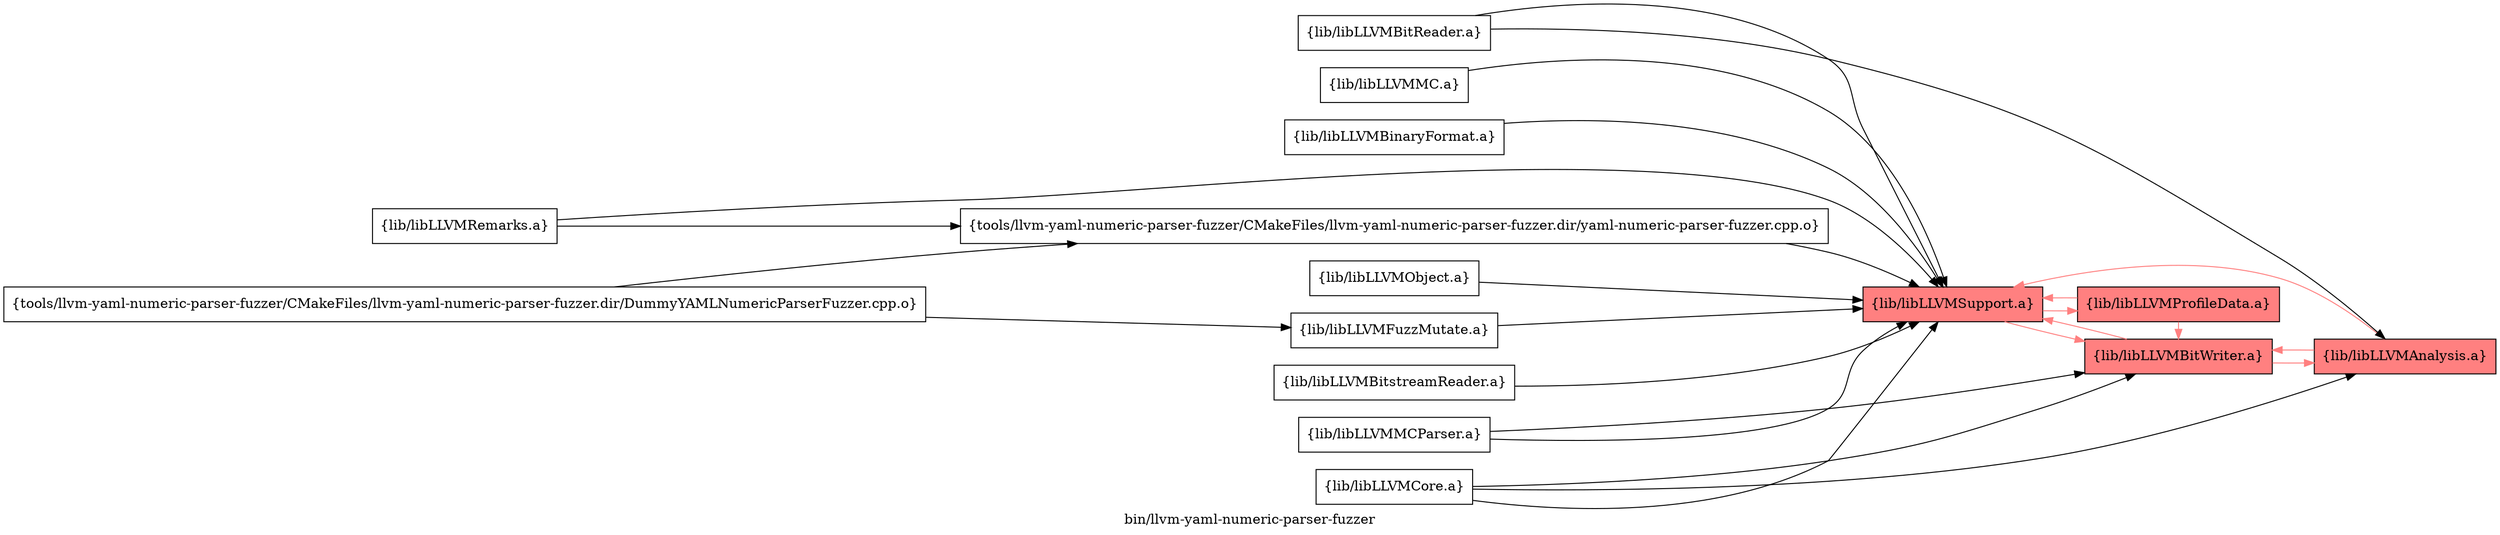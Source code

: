 digraph "bin/llvm-yaml-numeric-parser-fuzzer" {
	label="bin/llvm-yaml-numeric-parser-fuzzer";
	rankdir="LR"
	{ rank=same; Node0x559534b71a98;  }
	{ rank=same; Node0x559534b74018; Node0x559534b78668;  }
	{ rank=same; Node0x559534b78b68;  }
	{ rank=same; Node0x559534b72768; Node0x559534b73758;  }

	Node0x559534b71a98 [shape=record,shape=box,group=0,label="{tools/llvm-yaml-numeric-parser-fuzzer/CMakeFiles/llvm-yaml-numeric-parser-fuzzer.dir/DummyYAMLNumericParserFuzzer.cpp.o}"];
	Node0x559534b71a98 -> Node0x559534b74018;
	Node0x559534b71a98 -> Node0x559534b78668;
	Node0x559534b74018 [shape=record,shape=box,group=0,label="{tools/llvm-yaml-numeric-parser-fuzzer/CMakeFiles/llvm-yaml-numeric-parser-fuzzer.dir/yaml-numeric-parser-fuzzer.cpp.o}"];
	Node0x559534b74018 -> Node0x559534b78b68;
	Node0x559534b78668 [shape=record,shape=box,group=0,label="{lib/libLLVMFuzzMutate.a}"];
	Node0x559534b78668 -> Node0x559534b78b68;
	Node0x559534b78b68 [shape=record,shape=box,style=filled,fillcolor="1.000000 0.5 1",group=1,label="{lib/libLLVMSupport.a}"];
	Node0x559534b78b68 -> Node0x559534b72768[color="1.000000 0.5 1"];
	Node0x559534b78b68 -> Node0x559534b73758[color="1.000000 0.5 1"];
	Node0x559534b72768 [shape=record,shape=box,style=filled,fillcolor="1.000000 0.5 1",group=1,label="{lib/libLLVMBitWriter.a}"];
	Node0x559534b72768 -> Node0x559534b78b68[color="1.000000 0.5 1"];
	Node0x559534b72768 -> Node0x559534b70968[color="1.000000 0.5 1"];
	Node0x559534b70968 [shape=record,shape=box,style=filled,fillcolor="1.000000 0.5 1",group=1,label="{lib/libLLVMAnalysis.a}"];
	Node0x559534b70968 -> Node0x559534b78b68[color="1.000000 0.5 1"];
	Node0x559534b70968 -> Node0x559534b72768[color="1.000000 0.5 1"];
	Node0x559534b74c98 [shape=record,shape=box,group=0,label="{lib/libLLVMObject.a}"];
	Node0x559534b74c98 -> Node0x559534b78b68;
	Node0x559534b74f68 [shape=record,shape=box,group=0,label="{lib/libLLVMBitReader.a}"];
	Node0x559534b74f68 -> Node0x559534b78b68;
	Node0x559534b74f68 -> Node0x559534b70968;
	Node0x559534b740b8 [shape=record,shape=box,group=0,label="{lib/libLLVMMCParser.a}"];
	Node0x559534b740b8 -> Node0x559534b78b68;
	Node0x559534b740b8 -> Node0x559534b72768;
	Node0x559534b73758 [shape=record,shape=box,style=filled,fillcolor="1.000000 0.5 1",group=1,label="{lib/libLLVMProfileData.a}"];
	Node0x559534b73758 -> Node0x559534b78b68[color="1.000000 0.5 1"];
	Node0x559534b73758 -> Node0x559534b72768[color="1.000000 0.5 1"];
	Node0x559534b73b68 [shape=record,shape=box,group=0,label="{lib/libLLVMCore.a}"];
	Node0x559534b73b68 -> Node0x559534b78b68;
	Node0x559534b73b68 -> Node0x559534b70968;
	Node0x559534b73b68 -> Node0x559534b72768;
	Node0x559534b73208 [shape=record,shape=box,group=0,label="{lib/libLLVMRemarks.a}"];
	Node0x559534b73208 -> Node0x559534b78b68;
	Node0x559534b73208 -> Node0x559534b74018;
	Node0x559534b72d08 [shape=record,shape=box,group=0,label="{lib/libLLVMBitstreamReader.a}"];
	Node0x559534b72d08 -> Node0x559534b78b68;
	Node0x559534b77bc8 [shape=record,shape=box,group=0,label="{lib/libLLVMMC.a}"];
	Node0x559534b77bc8 -> Node0x559534b78b68;
	Node0x559534b776c8 [shape=record,shape=box,group=0,label="{lib/libLLVMBinaryFormat.a}"];
	Node0x559534b776c8 -> Node0x559534b78b68;
}
